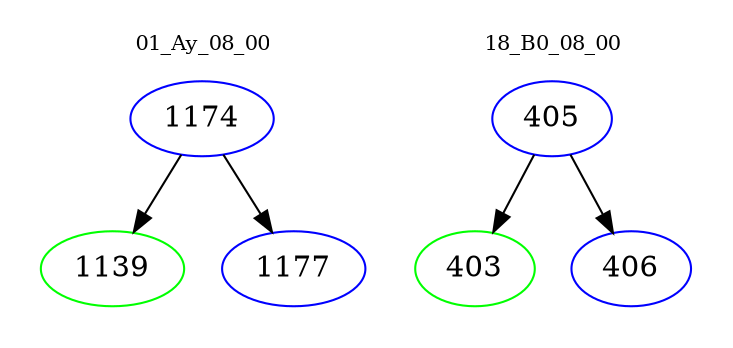 digraph{
subgraph cluster_0 {
color = white
label = "01_Ay_08_00";
fontsize=10;
T0_1174 [label="1174", color="blue"]
T0_1174 -> T0_1139 [color="black"]
T0_1139 [label="1139", color="green"]
T0_1174 -> T0_1177 [color="black"]
T0_1177 [label="1177", color="blue"]
}
subgraph cluster_1 {
color = white
label = "18_B0_08_00";
fontsize=10;
T1_405 [label="405", color="blue"]
T1_405 -> T1_403 [color="black"]
T1_403 [label="403", color="green"]
T1_405 -> T1_406 [color="black"]
T1_406 [label="406", color="blue"]
}
}
